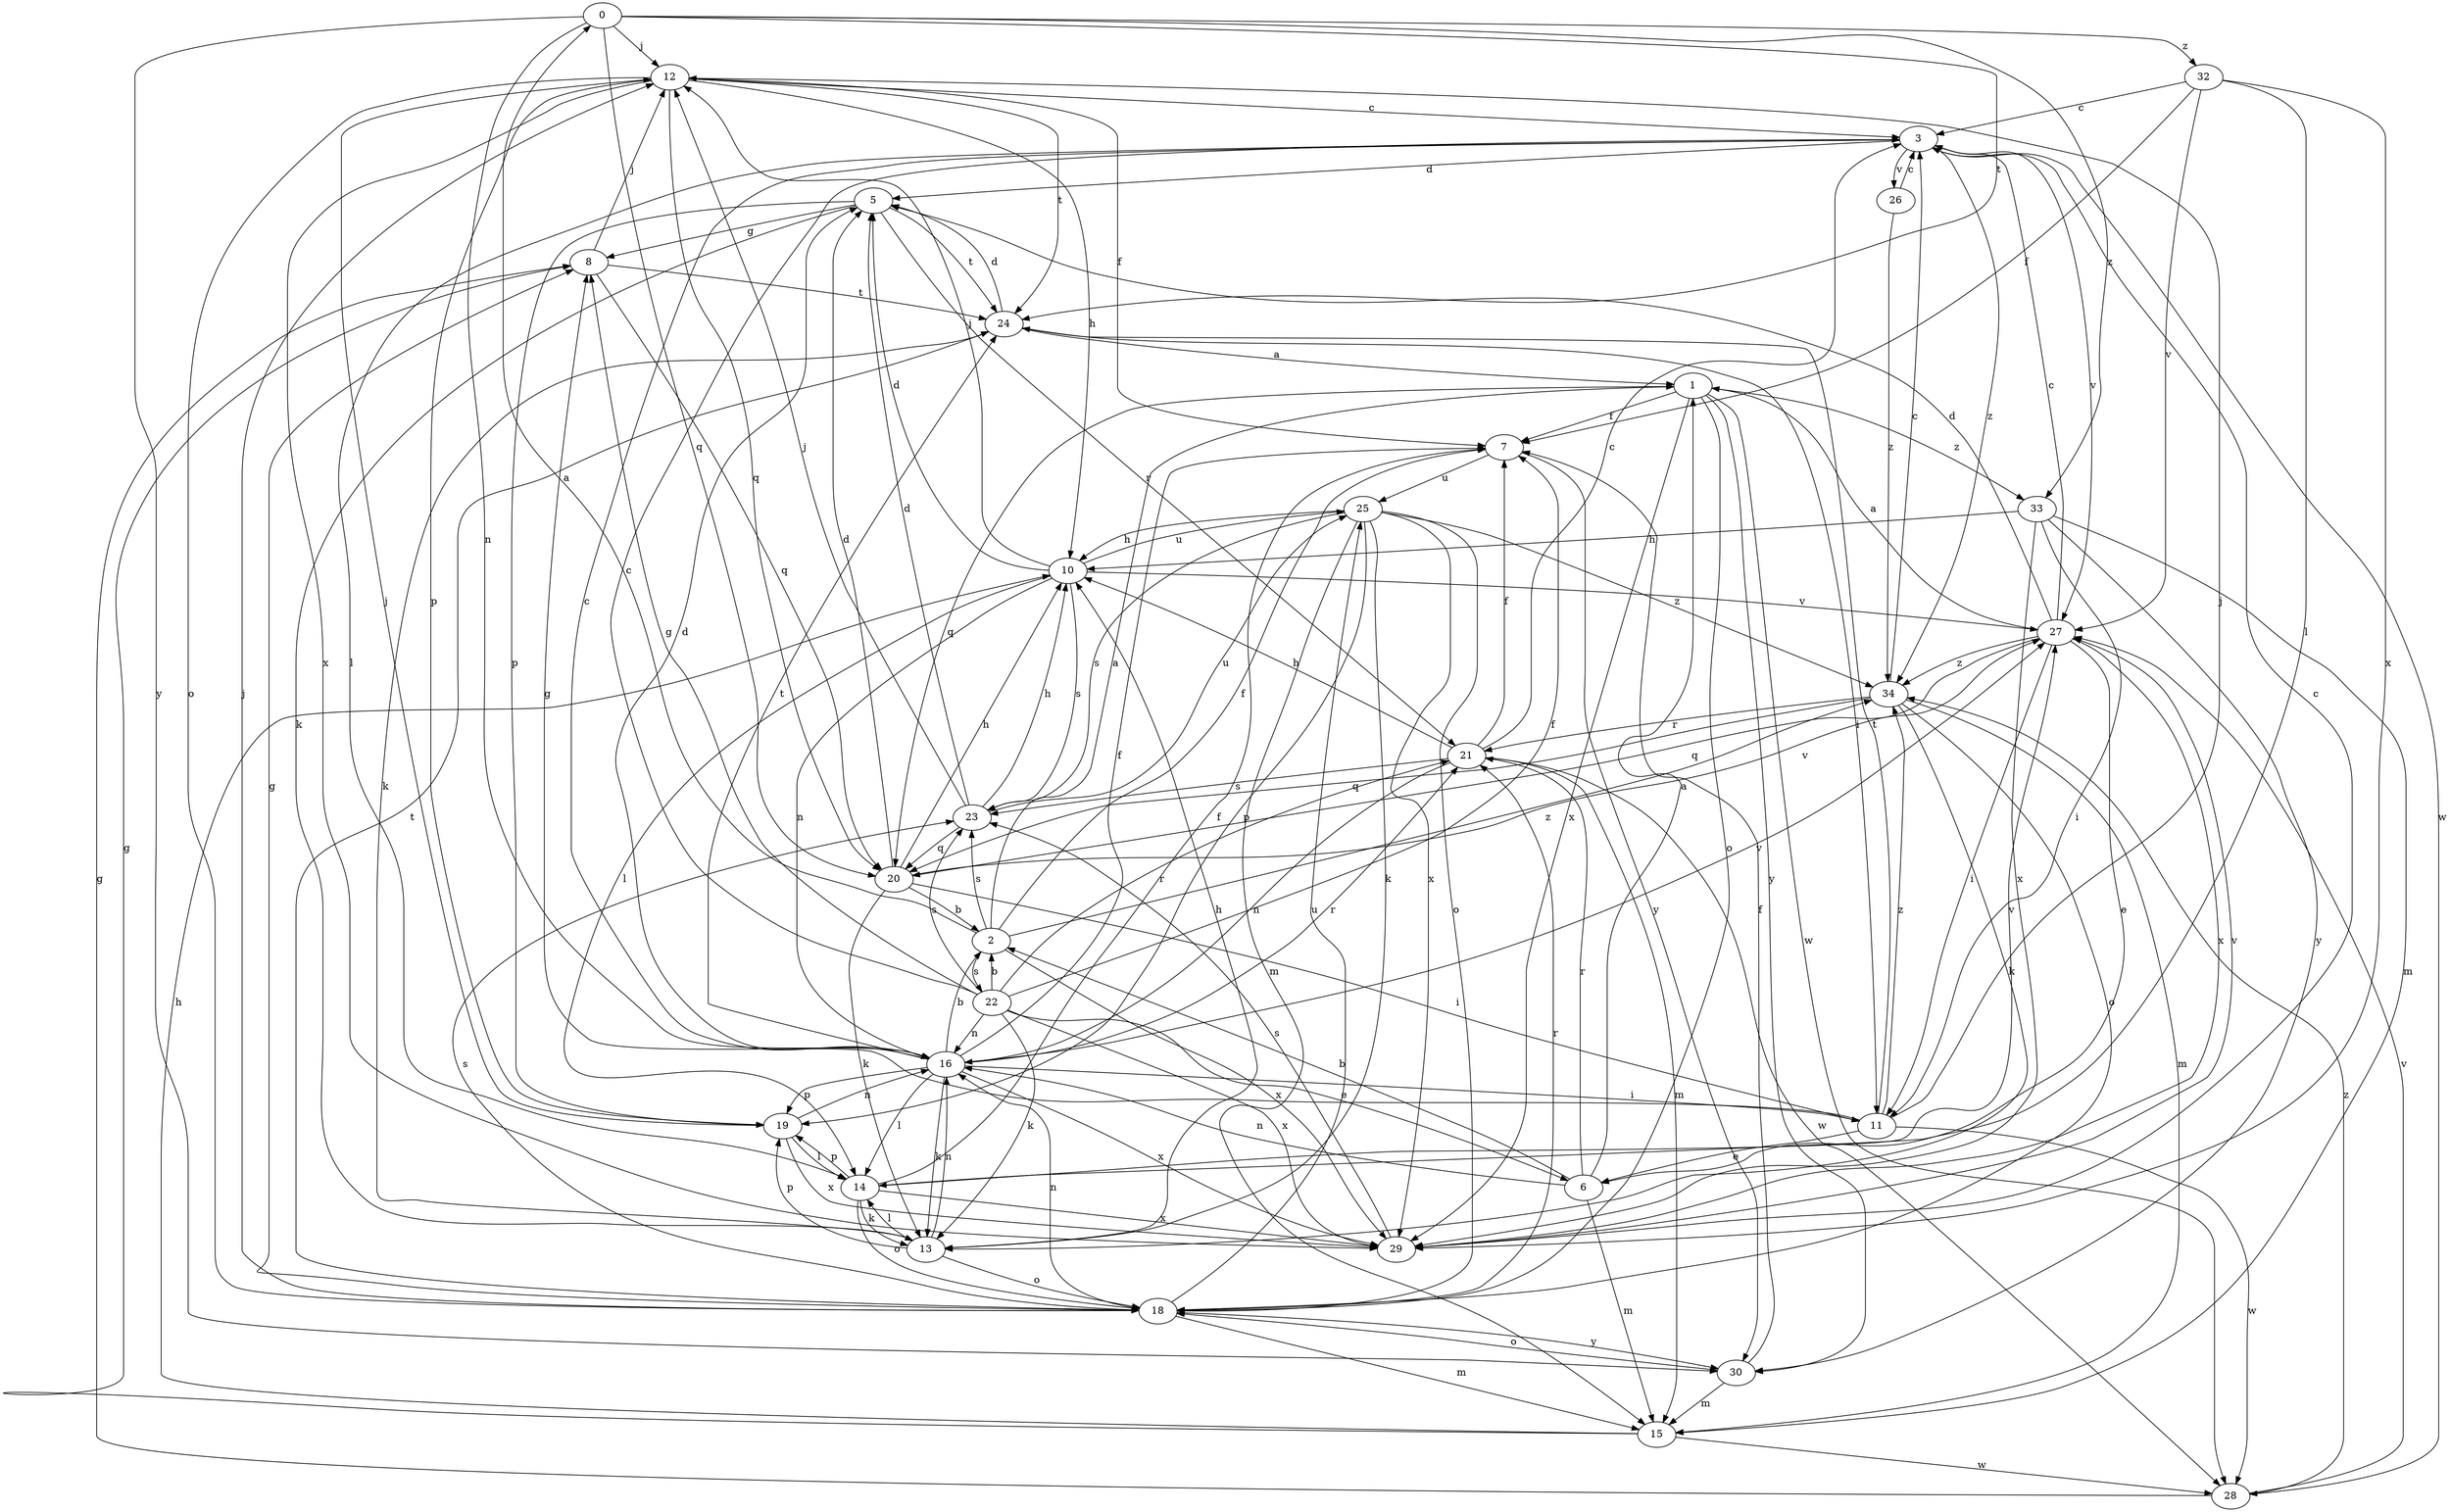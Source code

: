 strict digraph  {
0;
1;
2;
3;
5;
6;
7;
8;
10;
11;
12;
13;
14;
15;
16;
18;
19;
20;
21;
22;
23;
24;
25;
26;
27;
28;
29;
30;
32;
33;
34;
0 -> 12  [label=j];
0 -> 16  [label=n];
0 -> 20  [label=q];
0 -> 24  [label=t];
0 -> 30  [label=y];
0 -> 32  [label=z];
0 -> 33  [label=z];
1 -> 7  [label=f];
1 -> 18  [label=o];
1 -> 20  [label=q];
1 -> 28  [label=w];
1 -> 29  [label=x];
1 -> 30  [label=y];
1 -> 33  [label=z];
2 -> 0  [label=a];
2 -> 1  [label=a];
2 -> 7  [label=f];
2 -> 22  [label=s];
2 -> 23  [label=s];
2 -> 29  [label=x];
2 -> 34  [label=z];
3 -> 5  [label=d];
3 -> 14  [label=l];
3 -> 26  [label=v];
3 -> 27  [label=v];
3 -> 28  [label=w];
3 -> 34  [label=z];
5 -> 8  [label=g];
5 -> 13  [label=k];
5 -> 19  [label=p];
5 -> 21  [label=r];
5 -> 24  [label=t];
6 -> 1  [label=a];
6 -> 2  [label=b];
6 -> 15  [label=m];
6 -> 16  [label=n];
6 -> 21  [label=r];
7 -> 25  [label=u];
7 -> 30  [label=y];
8 -> 12  [label=j];
8 -> 20  [label=q];
8 -> 24  [label=t];
10 -> 5  [label=d];
10 -> 12  [label=j];
10 -> 14  [label=l];
10 -> 16  [label=n];
10 -> 23  [label=s];
10 -> 25  [label=u];
10 -> 27  [label=v];
11 -> 6  [label=e];
11 -> 8  [label=g];
11 -> 12  [label=j];
11 -> 24  [label=t];
11 -> 28  [label=w];
11 -> 34  [label=z];
12 -> 3  [label=c];
12 -> 7  [label=f];
12 -> 10  [label=h];
12 -> 18  [label=o];
12 -> 19  [label=p];
12 -> 20  [label=q];
12 -> 24  [label=t];
12 -> 29  [label=x];
13 -> 10  [label=h];
13 -> 14  [label=l];
13 -> 16  [label=n];
13 -> 18  [label=o];
13 -> 19  [label=p];
14 -> 7  [label=f];
14 -> 13  [label=k];
14 -> 18  [label=o];
14 -> 19  [label=p];
14 -> 27  [label=v];
14 -> 29  [label=x];
15 -> 8  [label=g];
15 -> 10  [label=h];
15 -> 28  [label=w];
16 -> 2  [label=b];
16 -> 3  [label=c];
16 -> 5  [label=d];
16 -> 7  [label=f];
16 -> 11  [label=i];
16 -> 13  [label=k];
16 -> 14  [label=l];
16 -> 19  [label=p];
16 -> 21  [label=r];
16 -> 24  [label=t];
16 -> 27  [label=v];
16 -> 29  [label=x];
18 -> 8  [label=g];
18 -> 12  [label=j];
18 -> 15  [label=m];
18 -> 16  [label=n];
18 -> 21  [label=r];
18 -> 23  [label=s];
18 -> 24  [label=t];
18 -> 25  [label=u];
18 -> 30  [label=y];
19 -> 12  [label=j];
19 -> 14  [label=l];
19 -> 16  [label=n];
19 -> 29  [label=x];
20 -> 2  [label=b];
20 -> 5  [label=d];
20 -> 10  [label=h];
20 -> 11  [label=i];
20 -> 13  [label=k];
20 -> 27  [label=v];
21 -> 3  [label=c];
21 -> 7  [label=f];
21 -> 10  [label=h];
21 -> 15  [label=m];
21 -> 16  [label=n];
21 -> 23  [label=s];
21 -> 28  [label=w];
22 -> 2  [label=b];
22 -> 3  [label=c];
22 -> 6  [label=e];
22 -> 7  [label=f];
22 -> 8  [label=g];
22 -> 13  [label=k];
22 -> 16  [label=n];
22 -> 21  [label=r];
22 -> 23  [label=s];
22 -> 29  [label=x];
23 -> 5  [label=d];
23 -> 10  [label=h];
23 -> 12  [label=j];
23 -> 20  [label=q];
23 -> 25  [label=u];
24 -> 1  [label=a];
24 -> 5  [label=d];
24 -> 11  [label=i];
24 -> 13  [label=k];
25 -> 10  [label=h];
25 -> 13  [label=k];
25 -> 15  [label=m];
25 -> 18  [label=o];
25 -> 19  [label=p];
25 -> 23  [label=s];
25 -> 29  [label=x];
25 -> 34  [label=z];
26 -> 3  [label=c];
26 -> 34  [label=z];
27 -> 1  [label=a];
27 -> 3  [label=c];
27 -> 5  [label=d];
27 -> 6  [label=e];
27 -> 11  [label=i];
27 -> 20  [label=q];
27 -> 29  [label=x];
27 -> 34  [label=z];
28 -> 8  [label=g];
28 -> 27  [label=v];
28 -> 34  [label=z];
29 -> 3  [label=c];
29 -> 23  [label=s];
29 -> 27  [label=v];
30 -> 7  [label=f];
30 -> 15  [label=m];
30 -> 18  [label=o];
32 -> 3  [label=c];
32 -> 7  [label=f];
32 -> 14  [label=l];
32 -> 27  [label=v];
32 -> 29  [label=x];
33 -> 10  [label=h];
33 -> 11  [label=i];
33 -> 15  [label=m];
33 -> 29  [label=x];
33 -> 30  [label=y];
34 -> 3  [label=c];
34 -> 13  [label=k];
34 -> 15  [label=m];
34 -> 18  [label=o];
34 -> 20  [label=q];
34 -> 21  [label=r];
}

